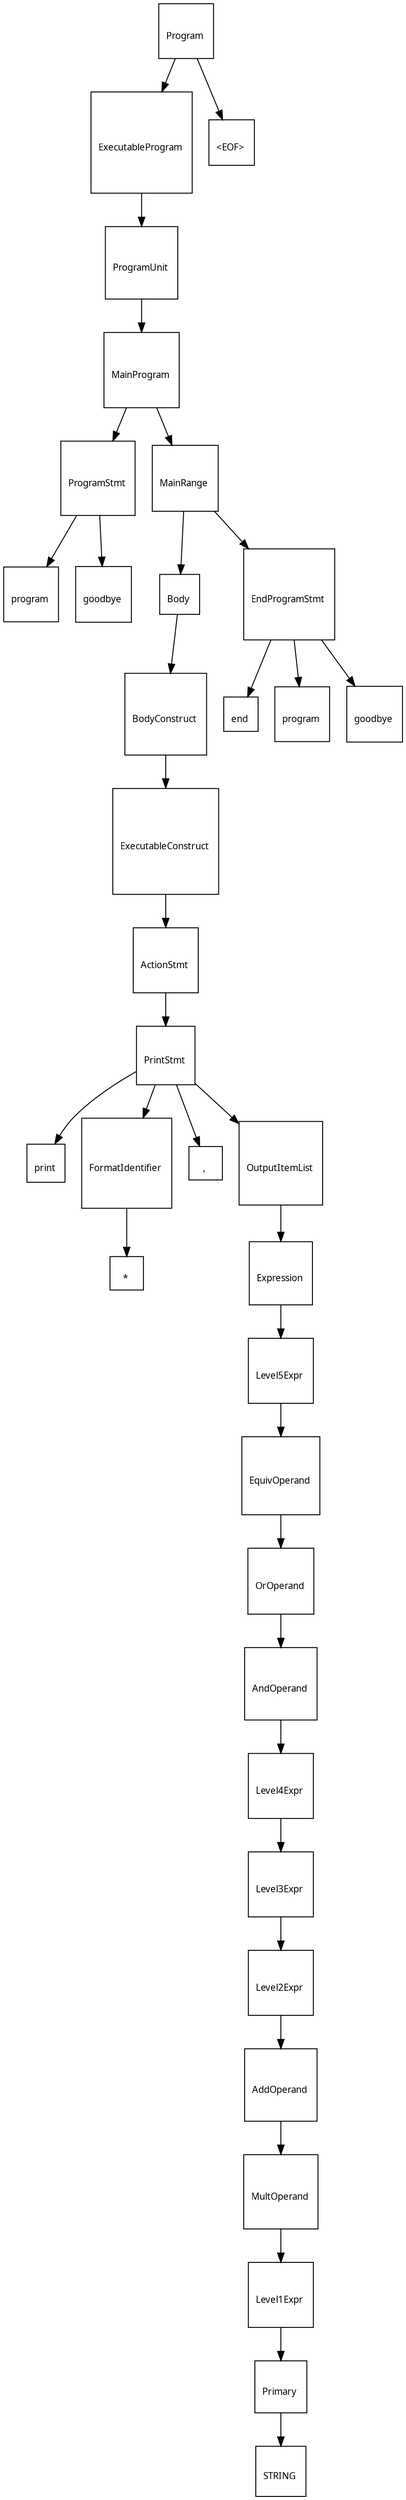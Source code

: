 digraph G {
  charset="UTF-8"
  node [shape=square, fontname="Arial Unicode MS"];
  "652c4b05-fcde-438c-b7bb-502107b877d7" [label="\lProgram \n", fontsize=10];
  "652c4b05-fcde-438c-b7bb-502107b877d7" -> "5e27c42d-270c-4d1b-b510-9b88a5999756";
  "5e27c42d-270c-4d1b-b510-9b88a5999756" [label="\lExecutableProgram \n", fontsize=10];
  "5e27c42d-270c-4d1b-b510-9b88a5999756" -> "cc4c6bcb-84a8-45f0-a2c9-278bfca9df4e";
  "cc4c6bcb-84a8-45f0-a2c9-278bfca9df4e" [label="\lProgramUnit \n", fontsize=10];
  "cc4c6bcb-84a8-45f0-a2c9-278bfca9df4e" -> "71500012-e48e-4ef2-b3ca-9a3297801824";
  "71500012-e48e-4ef2-b3ca-9a3297801824" [label="\lMainProgram \n", fontsize=10];
  "71500012-e48e-4ef2-b3ca-9a3297801824" -> "e6df988d-8932-4b0e-893f-9eba8f5acc69";
  "e6df988d-8932-4b0e-893f-9eba8f5acc69" [label="\lProgramStmt \n", fontsize=10];
  "e6df988d-8932-4b0e-893f-9eba8f5acc69" -> "ec2e9534-ada8-4285-a5e9-d99dc61a5ddb";
  "ec2e9534-ada8-4285-a5e9-d99dc61a5ddb" [label="\lprogram \n", fontsize=10];
  "e6df988d-8932-4b0e-893f-9eba8f5acc69" -> "4a82bb3c-be67-4b70-9aec-d74c09921855";
  "4a82bb3c-be67-4b70-9aec-d74c09921855" [label="\lgoodbye \n", fontsize=10];
  "71500012-e48e-4ef2-b3ca-9a3297801824" -> "8c18257a-3a5c-403e-88b9-0f9f27d3007b";
  "8c18257a-3a5c-403e-88b9-0f9f27d3007b" [label="\lMainRange \n", fontsize=10];
  "8c18257a-3a5c-403e-88b9-0f9f27d3007b" -> "4a860164-b5ee-4f81-9616-a583b92a2776";
  "4a860164-b5ee-4f81-9616-a583b92a2776" [label="\lBody \n", fontsize=10];
  "4a860164-b5ee-4f81-9616-a583b92a2776" -> "57acd3ec-ce4f-47bc-8da7-9767a256afa7";
  "57acd3ec-ce4f-47bc-8da7-9767a256afa7" [label="\lBodyConstruct \n", fontsize=10];
  "57acd3ec-ce4f-47bc-8da7-9767a256afa7" -> "6cc91203-d355-4808-b76e-ba5f27eb798a";
  "6cc91203-d355-4808-b76e-ba5f27eb798a" [label="\lExecutableConstruct \n", fontsize=10];
  "6cc91203-d355-4808-b76e-ba5f27eb798a" -> "2c4a1a08-abeb-492a-8dd8-273806eaf1f2";
  "2c4a1a08-abeb-492a-8dd8-273806eaf1f2" [label="\lActionStmt \n", fontsize=10];
  "2c4a1a08-abeb-492a-8dd8-273806eaf1f2" -> "e11abb07-1cb9-45d1-a72d-5bc2da4c5c95";
  "e11abb07-1cb9-45d1-a72d-5bc2da4c5c95" [label="\lPrintStmt \n", fontsize=10];
  "e11abb07-1cb9-45d1-a72d-5bc2da4c5c95" -> "eee68932-d747-4a09-b70e-e7ce25fb354e";
  "eee68932-d747-4a09-b70e-e7ce25fb354e" [label="\lprint \n", fontsize=10];
  "e11abb07-1cb9-45d1-a72d-5bc2da4c5c95" -> "f623711d-449e-4fba-9e32-8b76a225e943";
  "f623711d-449e-4fba-9e32-8b76a225e943" [label="\lFormatIdentifier \n", fontsize=10];
  "f623711d-449e-4fba-9e32-8b76a225e943" -> "2a94f92c-0fc7-4527-b794-c25cffc118c1";
  "2a94f92c-0fc7-4527-b794-c25cffc118c1" [label="\l* \n", fontsize=10];
  "e11abb07-1cb9-45d1-a72d-5bc2da4c5c95" -> "727439b9-f70c-4ea5-bbf5-997afc2d70e3";
  "727439b9-f70c-4ea5-bbf5-997afc2d70e3" [label="\l, \n", fontsize=10];
  "e11abb07-1cb9-45d1-a72d-5bc2da4c5c95" -> "6494e515-3587-40f1-8c2b-98a16e22922e";
  "6494e515-3587-40f1-8c2b-98a16e22922e" [label="\lOutputItemList \n", fontsize=10];
  "6494e515-3587-40f1-8c2b-98a16e22922e" -> "2247a53c-b677-411b-a8a7-a1d26a822145";
  "2247a53c-b677-411b-a8a7-a1d26a822145" [label="\lExpression \n", fontsize=10];
  "2247a53c-b677-411b-a8a7-a1d26a822145" -> "ab56c69e-c4b4-4fe5-8b0c-e5575635fb03";
  "ab56c69e-c4b4-4fe5-8b0c-e5575635fb03" [label="\lLevel5Expr \n", fontsize=10];
  "ab56c69e-c4b4-4fe5-8b0c-e5575635fb03" -> "8691e0cb-ff9c-4433-ab0f-437442ff0d2f";
  "8691e0cb-ff9c-4433-ab0f-437442ff0d2f" [label="\lEquivOperand \n", fontsize=10];
  "8691e0cb-ff9c-4433-ab0f-437442ff0d2f" -> "79d6fba2-7eae-4342-a95b-ffdeadef986d";
  "79d6fba2-7eae-4342-a95b-ffdeadef986d" [label="\lOrOperand \n", fontsize=10];
  "79d6fba2-7eae-4342-a95b-ffdeadef986d" -> "6f596465-9dd2-4baf-be96-9e236eb36478";
  "6f596465-9dd2-4baf-be96-9e236eb36478" [label="\lAndOperand \n", fontsize=10];
  "6f596465-9dd2-4baf-be96-9e236eb36478" -> "a8145401-64f5-4cfb-bd2c-446f32c19dcc";
  "a8145401-64f5-4cfb-bd2c-446f32c19dcc" [label="\lLevel4Expr \n", fontsize=10];
  "a8145401-64f5-4cfb-bd2c-446f32c19dcc" -> "e5717c93-09ad-44b6-844a-04aff9b76292";
  "e5717c93-09ad-44b6-844a-04aff9b76292" [label="\lLevel3Expr \n", fontsize=10];
  "e5717c93-09ad-44b6-844a-04aff9b76292" -> "32731b16-a603-4f1b-bfdf-03e9d9350b72";
  "32731b16-a603-4f1b-bfdf-03e9d9350b72" [label="\lLevel2Expr \n", fontsize=10];
  "32731b16-a603-4f1b-bfdf-03e9d9350b72" -> "b8e57617-8110-43f9-8ab5-7effac2f2016";
  "b8e57617-8110-43f9-8ab5-7effac2f2016" [label="\lAddOperand \n", fontsize=10];
  "b8e57617-8110-43f9-8ab5-7effac2f2016" -> "042a2cff-8362-486a-89db-db711ecab83b";
  "042a2cff-8362-486a-89db-db711ecab83b" [label="\lMultOperand \n", fontsize=10];
  "042a2cff-8362-486a-89db-db711ecab83b" -> "83aa3831-96e4-4cb7-899a-5af183fb8779";
  "83aa3831-96e4-4cb7-899a-5af183fb8779" [label="\lLevel1Expr \n", fontsize=10];
  "83aa3831-96e4-4cb7-899a-5af183fb8779" -> "0271c24f-42ee-42a5-b789-2afa5d89cc93";
  "0271c24f-42ee-42a5-b789-2afa5d89cc93" [label="\lPrimary \n", fontsize=10];
  "0271c24f-42ee-42a5-b789-2afa5d89cc93" -> "dbdc9005-7397-464c-82b8-9d622f2d58ea";
  "dbdc9005-7397-464c-82b8-9d622f2d58ea" [label="\lSTRING \n", fontsize=10];
  "8c18257a-3a5c-403e-88b9-0f9f27d3007b" -> "34934c5f-dc7d-4c0b-a36c-631862b7cd0f";
  "34934c5f-dc7d-4c0b-a36c-631862b7cd0f" [label="\lEndProgramStmt \n", fontsize=10];
  "34934c5f-dc7d-4c0b-a36c-631862b7cd0f" -> "a2fb285f-1bbe-467c-9f93-13866136453f";
  "a2fb285f-1bbe-467c-9f93-13866136453f" [label="\lend \n", fontsize=10];
  "34934c5f-dc7d-4c0b-a36c-631862b7cd0f" -> "cea4c67c-7572-4f49-9d56-cf8243269370";
  "cea4c67c-7572-4f49-9d56-cf8243269370" [label="\lprogram \n", fontsize=10];
  "34934c5f-dc7d-4c0b-a36c-631862b7cd0f" -> "7da06883-40af-43d9-afb9-a4c8550d9c98";
  "7da06883-40af-43d9-afb9-a4c8550d9c98" [label="\lgoodbye \n", fontsize=10];
  "652c4b05-fcde-438c-b7bb-502107b877d7" -> "95ab8158-106b-4922-9fa8-d25f4ba87acc";
  "95ab8158-106b-4922-9fa8-d25f4ba87acc" [label="\l&lt;EOF&gt; \n", fontsize=10];
}
